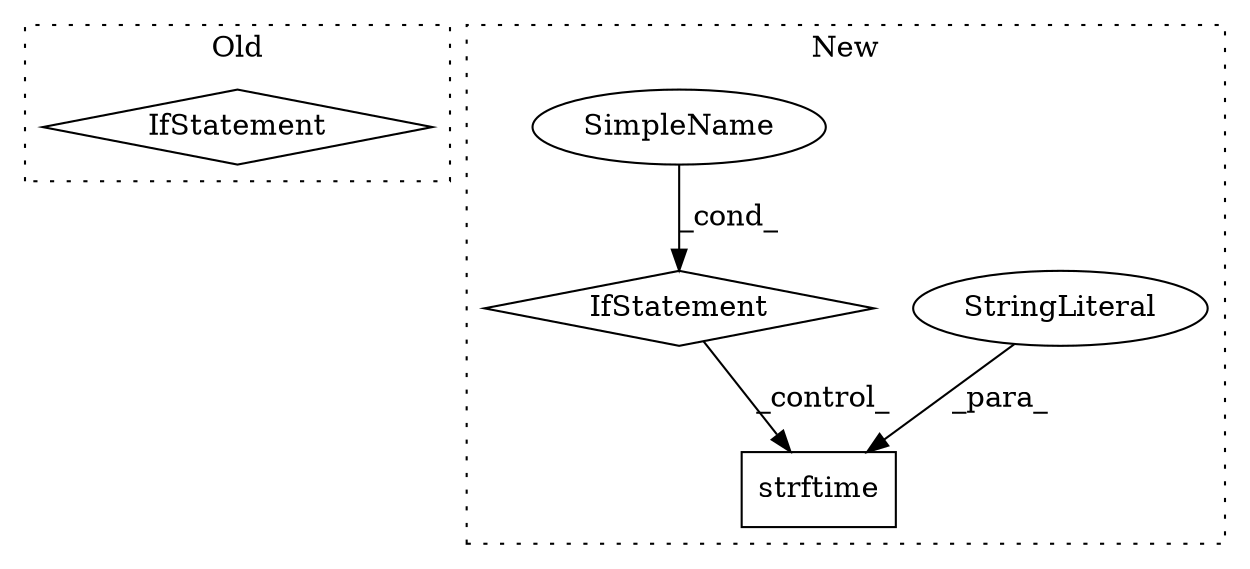 digraph G {
subgraph cluster0 {
1 [label="IfStatement" a="25" s="21049,21060" l="4,2" shape="diamond"];
label = "Old";
style="dotted";
}
subgraph cluster1 {
2 [label="strftime" a="32" s="21380,21442" l="9,1" shape="box"];
3 [label="StringLiteral" a="45" s="21389" l="10" shape="ellipse"];
4 [label="IfStatement" a="25" s="21300,21311" l="4,2" shape="diamond"];
5 [label="SimpleName" a="42" s="21304" l="7" shape="ellipse"];
label = "New";
style="dotted";
}
3 -> 2 [label="_para_"];
4 -> 2 [label="_control_"];
5 -> 4 [label="_cond_"];
}